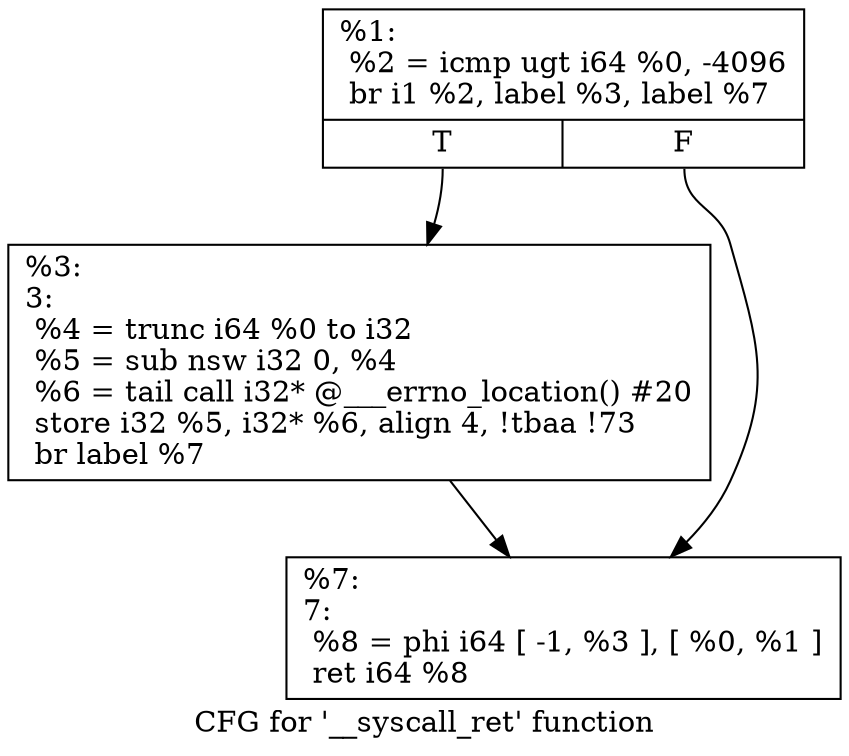 digraph "CFG for '__syscall_ret' function" {
	label="CFG for '__syscall_ret' function";

	Node0x2305c50 [shape=record,label="{%1:\l  %2 = icmp ugt i64 %0, -4096\l  br i1 %2, label %3, label %7\l|{<s0>T|<s1>F}}"];
	Node0x2305c50:s0 -> Node0x2305ca0;
	Node0x2305c50:s1 -> Node0x2305cf0;
	Node0x2305ca0 [shape=record,label="{%3:\l3:                                                \l  %4 = trunc i64 %0 to i32\l  %5 = sub nsw i32 0, %4\l  %6 = tail call i32* @___errno_location() #20\l  store i32 %5, i32* %6, align 4, !tbaa !73\l  br label %7\l}"];
	Node0x2305ca0 -> Node0x2305cf0;
	Node0x2305cf0 [shape=record,label="{%7:\l7:                                                \l  %8 = phi i64 [ -1, %3 ], [ %0, %1 ]\l  ret i64 %8\l}"];
}
